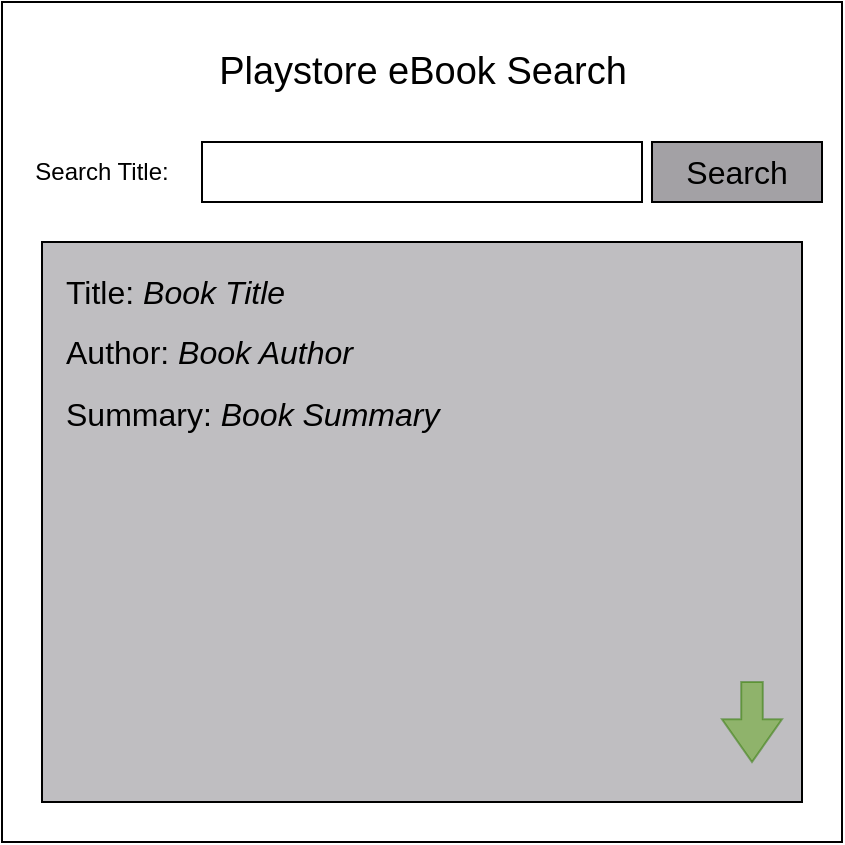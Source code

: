 <mxfile>
    <diagram id="C5rDnz10_f9K-UTjnm8k" name="Page-1">
        <mxGraphModel dx="1130" dy="787" grid="1" gridSize="10" guides="1" tooltips="1" connect="1" arrows="1" fold="1" page="1" pageScale="1" pageWidth="850" pageHeight="1100" math="0" shadow="0">
            <root>
                <mxCell id="0"/>
                <mxCell id="1" parent="0"/>
                <mxCell id="2" value="" style="whiteSpace=wrap;html=1;aspect=fixed;" parent="1" vertex="1">
                    <mxGeometry x="90" y="70" width="420" height="420" as="geometry"/>
                </mxCell>
                <mxCell id="3" value="" style="whiteSpace=wrap;html=1;" parent="1" vertex="1">
                    <mxGeometry x="190" y="140" width="220" height="30" as="geometry"/>
                </mxCell>
                <mxCell id="4" value="Search Title:" style="text;strokeColor=none;align=center;fillColor=none;html=1;verticalAlign=middle;whiteSpace=wrap;rounded=0;" parent="1" vertex="1">
                    <mxGeometry x="100" y="140" width="80" height="30" as="geometry"/>
                </mxCell>
                <mxCell id="5" value="Playstore eBook Search" style="text;strokeColor=none;align=center;fillColor=none;html=1;verticalAlign=middle;whiteSpace=wrap;rounded=0;fontSize=19;" parent="1" vertex="1">
                    <mxGeometry x="172.5" y="90" width="255" height="30" as="geometry"/>
                </mxCell>
                <mxCell id="6" value="Search" style="whiteSpace=wrap;html=1;fontSize=16;labelBackgroundColor=none;fillColor=#a3a1a5;" parent="1" vertex="1">
                    <mxGeometry x="415" y="140" width="85" height="30" as="geometry"/>
                </mxCell>
                <mxCell id="8" value="" style="whiteSpace=wrap;html=1;labelBackgroundColor=none;fontSize=16;fillColor=#bfbec1;" parent="1" vertex="1">
                    <mxGeometry x="110" y="190" width="380" height="280" as="geometry"/>
                </mxCell>
                <mxCell id="9" value="Title: &lt;i&gt;Book Title&lt;/i&gt;" style="text;strokeColor=none;align=left;fillColor=none;html=1;verticalAlign=middle;whiteSpace=wrap;rounded=0;labelBackgroundColor=none;fontSize=16;" parent="1" vertex="1">
                    <mxGeometry x="120" y="200" width="260" height="30" as="geometry"/>
                </mxCell>
                <mxCell id="10" value="Author: &lt;i&gt;Book Author&lt;/i&gt;" style="text;strokeColor=none;align=left;fillColor=none;html=1;verticalAlign=middle;whiteSpace=wrap;rounded=0;labelBackgroundColor=none;fontSize=16;" parent="1" vertex="1">
                    <mxGeometry x="120" y="230" width="260" height="30" as="geometry"/>
                </mxCell>
                <mxCell id="11" value="Summary: &lt;i&gt;Book Summary&lt;/i&gt;" style="text;strokeColor=none;align=left;fillColor=none;html=1;verticalAlign=top;whiteSpace=wrap;rounded=0;labelBackgroundColor=none;fontSize=16;" parent="1" vertex="1">
                    <mxGeometry x="120" y="260" width="360" height="200" as="geometry"/>
                </mxCell>
                <mxCell id="12" value="" style="html=1;shadow=0;dashed=0;align=center;verticalAlign=middle;shape=mxgraph.arrows2.arrow;dy=0.64;dx=21.33;direction=south;notch=0;labelBackgroundColor=none;fontSize=16;fillColor=#60a917;fontColor=#ffffff;strokeColor=#2D7600;fillStyle=auto;opacity=50;" parent="1" vertex="1">
                    <mxGeometry x="450" y="410" width="30" height="40" as="geometry"/>
                </mxCell>
            </root>
        </mxGraphModel>
    </diagram>
</mxfile>